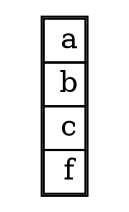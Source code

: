digraph G { 
  node [shape = name]; 
  2[label=  <<table border= "1 " cellspacing= " 0 "><tr> 
<td> a</td> </tr> 
<tr> 
<td> b</td> </tr> 
<tr> 
<td> c</td> </tr> 
<tr> 
<td> f</td> </tr> 
</table>>  shape = none ]; 
 }
